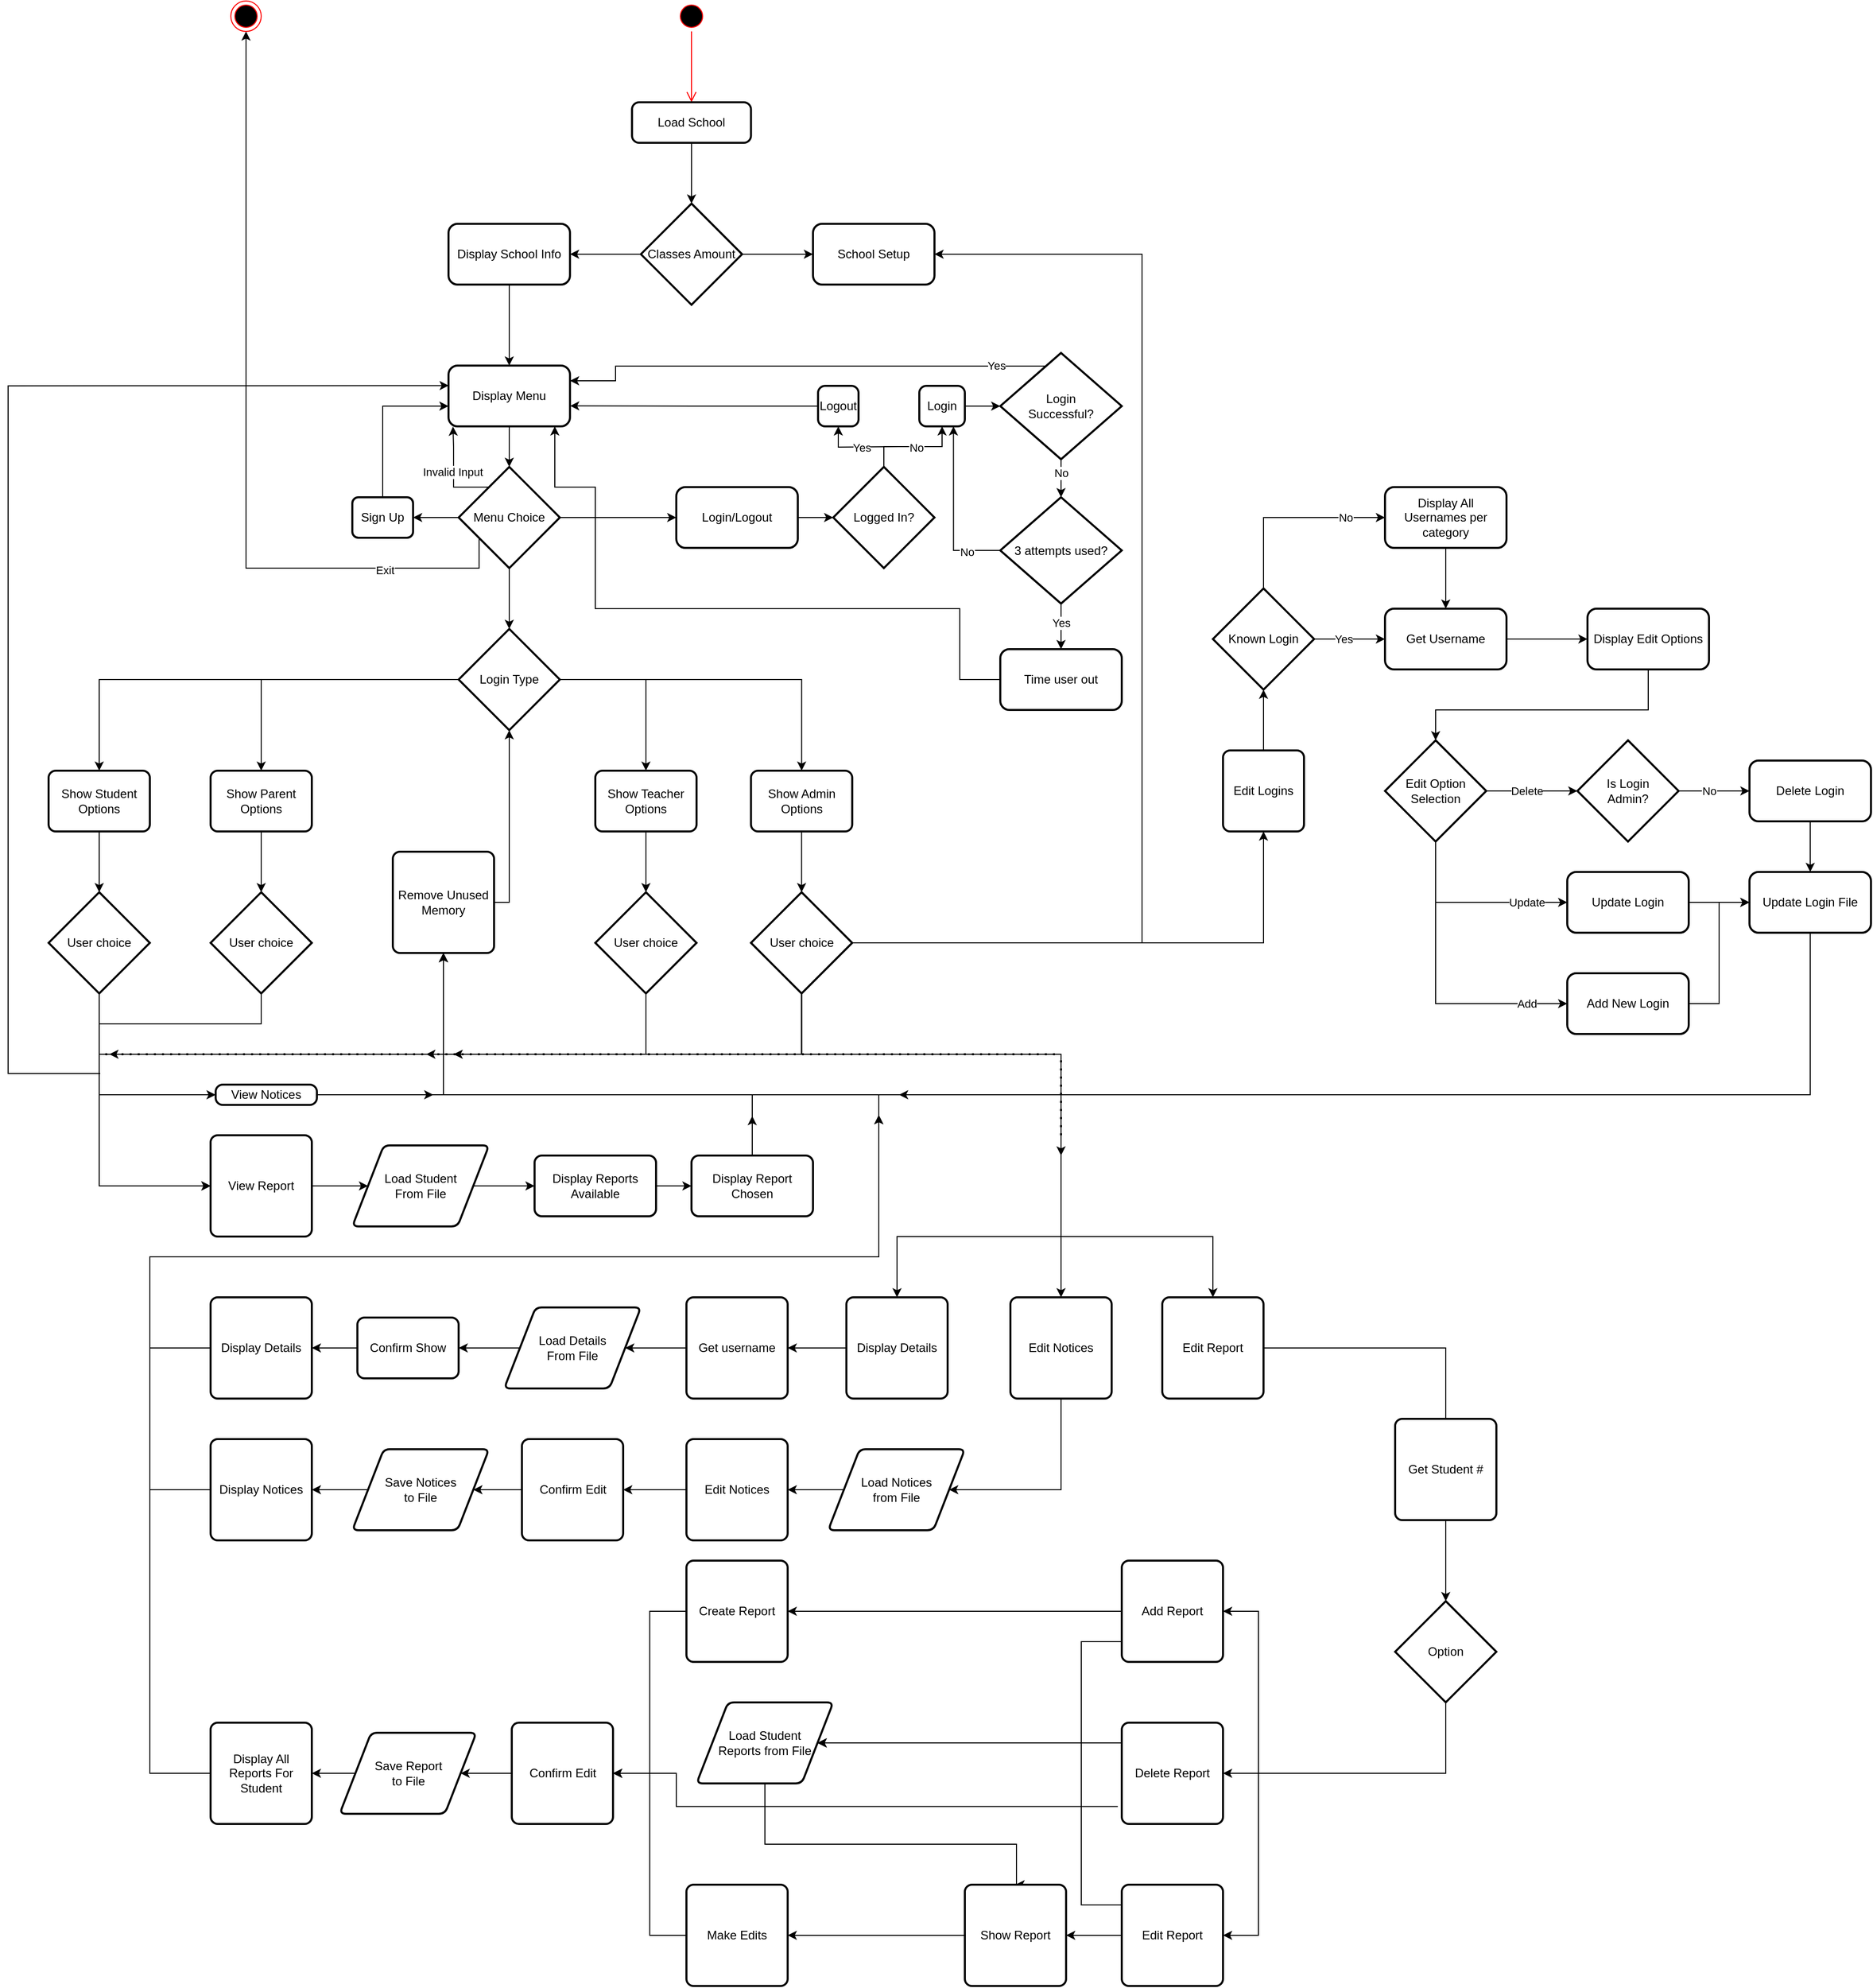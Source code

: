 <mxfile version="20.5.1" type="onedrive"><diagram id="ebyXvoWEdMBEh4PFlOzb" name="Page-1"><mxGraphModel grid="1" page="1" gridSize="20" guides="1" tooltips="1" connect="1" arrows="1" fold="1" pageScale="1" pageWidth="3200" pageHeight="1500" math="0" shadow="0"><root><mxCell id="0"/><mxCell id="1" parent="0"/><mxCell id="8QgjAkA3V1AIBD4dykiP-1" value="" style="ellipse;html=1;shape=startState;fillColor=#000000;strokeColor=#ff0000;" vertex="1" parent="1"><mxGeometry x="660" y="60" width="30" height="30" as="geometry"/></mxCell><mxCell id="8QgjAkA3V1AIBD4dykiP-2" value="" style="edgeStyle=orthogonalEdgeStyle;html=1;verticalAlign=bottom;endArrow=open;endSize=8;strokeColor=#ff0000;rounded=0;" edge="1" parent="1" source="8QgjAkA3V1AIBD4dykiP-1"><mxGeometry relative="1" as="geometry"><mxPoint x="675" y="160" as="targetPoint"/></mxGeometry></mxCell><mxCell id="8QgjAkA3V1AIBD4dykiP-75" value="" style="edgeStyle=orthogonalEdgeStyle;rounded=0;orthogonalLoop=1;jettySize=auto;html=1;" edge="1" parent="1" source="8QgjAkA3V1AIBD4dykiP-73" target="8QgjAkA3V1AIBD4dykiP-74"><mxGeometry relative="1" as="geometry"/></mxCell><mxCell id="8QgjAkA3V1AIBD4dykiP-73" value="Load School" style="rounded=1;whiteSpace=wrap;html=1;absoluteArcSize=1;arcSize=14;strokeWidth=2;" vertex="1" parent="1"><mxGeometry x="616.25" y="160" width="117.5" height="40" as="geometry"/></mxCell><mxCell id="8QgjAkA3V1AIBD4dykiP-77" value="" style="edgeStyle=orthogonalEdgeStyle;rounded=0;orthogonalLoop=1;jettySize=auto;html=1;" edge="1" parent="1" source="8QgjAkA3V1AIBD4dykiP-74" target="8QgjAkA3V1AIBD4dykiP-76"><mxGeometry relative="1" as="geometry"/></mxCell><mxCell id="8QgjAkA3V1AIBD4dykiP-79" value="" style="edgeStyle=orthogonalEdgeStyle;rounded=0;orthogonalLoop=1;jettySize=auto;html=1;" edge="1" parent="1" source="8QgjAkA3V1AIBD4dykiP-74" target="8QgjAkA3V1AIBD4dykiP-78"><mxGeometry relative="1" as="geometry"/></mxCell><mxCell id="8QgjAkA3V1AIBD4dykiP-74" value="Classes Amount" style="strokeWidth=2;html=1;shape=mxgraph.flowchart.decision;whiteSpace=wrap;" vertex="1" parent="1"><mxGeometry x="625" y="260" width="100" height="100" as="geometry"/></mxCell><mxCell id="8QgjAkA3V1AIBD4dykiP-76" value="School Setup" style="rounded=1;whiteSpace=wrap;html=1;fillColor=rgb(255, 255, 255);strokeColor=rgb(0, 0, 0);fontColor=rgb(0, 0, 0);strokeWidth=2;" vertex="1" parent="1"><mxGeometry x="795" y="280" width="120" height="60" as="geometry"/></mxCell><mxCell id="8QgjAkA3V1AIBD4dykiP-81" value="" style="edgeStyle=orthogonalEdgeStyle;rounded=0;orthogonalLoop=1;jettySize=auto;html=1;" edge="1" parent="1" source="8QgjAkA3V1AIBD4dykiP-78" target="8QgjAkA3V1AIBD4dykiP-80"><mxGeometry relative="1" as="geometry"/></mxCell><mxCell id="8QgjAkA3V1AIBD4dykiP-78" value="Display School Info" style="rounded=1;whiteSpace=wrap;html=1;fillColor=rgb(255, 255, 255);strokeColor=rgb(0, 0, 0);fontColor=rgb(0, 0, 0);strokeWidth=2;" vertex="1" parent="1"><mxGeometry x="435" y="280" width="120" height="60" as="geometry"/></mxCell><mxCell id="8QgjAkA3V1AIBD4dykiP-93" value="" style="edgeStyle=orthogonalEdgeStyle;rounded=0;orthogonalLoop=1;jettySize=auto;html=1;" edge="1" parent="1" source="8QgjAkA3V1AIBD4dykiP-80" target="8QgjAkA3V1AIBD4dykiP-92"><mxGeometry relative="1" as="geometry"/></mxCell><mxCell id="8QgjAkA3V1AIBD4dykiP-80" value="Display Menu" style="whiteSpace=wrap;html=1;fillColor=rgb(255, 255, 255);strokeColor=rgb(0, 0, 0);fontColor=rgb(0, 0, 0);rounded=1;strokeWidth=2;" vertex="1" parent="1"><mxGeometry x="435" y="420" width="120" height="60" as="geometry"/></mxCell><mxCell id="8QgjAkA3V1AIBD4dykiP-97" value="" style="edgeStyle=orthogonalEdgeStyle;rounded=0;orthogonalLoop=1;jettySize=auto;html=1;" edge="1" parent="1" source="8QgjAkA3V1AIBD4dykiP-92" target="8QgjAkA3V1AIBD4dykiP-96"><mxGeometry relative="1" as="geometry"/></mxCell><mxCell id="8QgjAkA3V1AIBD4dykiP-99" value="" style="edgeStyle=orthogonalEdgeStyle;rounded=0;orthogonalLoop=1;jettySize=auto;html=1;" edge="1" parent="1" source="8QgjAkA3V1AIBD4dykiP-92" target="8QgjAkA3V1AIBD4dykiP-98"><mxGeometry relative="1" as="geometry"/></mxCell><mxCell id="8QgjAkA3V1AIBD4dykiP-100" style="edgeStyle=orthogonalEdgeStyle;rounded=0;orthogonalLoop=1;jettySize=auto;html=1;exitX=0.301;exitY=0.212;exitDx=0;exitDy=0;exitPerimeter=0;entryX=0.037;entryY=1.004;entryDx=0;entryDy=0;entryPerimeter=0;" edge="1" parent="1" source="8QgjAkA3V1AIBD4dykiP-92" target="8QgjAkA3V1AIBD4dykiP-80"><mxGeometry relative="1" as="geometry"><mxPoint x="460" y="500" as="targetPoint"/><Array as="points"><mxPoint x="475" y="540"/><mxPoint x="440" y="540"/><mxPoint x="440" y="500"/><mxPoint x="439" y="500"/></Array></mxGeometry></mxCell><mxCell id="8QgjAkA3V1AIBD4dykiP-101" value="Invalid Input" style="edgeLabel;html=1;align=center;verticalAlign=middle;resizable=0;points=[];" connectable="0" vertex="1" parent="8QgjAkA3V1AIBD4dykiP-100"><mxGeometry x="0.07" y="1" relative="1" as="geometry"><mxPoint as="offset"/></mxGeometry></mxCell><mxCell id="8QgjAkA3V1AIBD4dykiP-105" value="" style="edgeStyle=orthogonalEdgeStyle;rounded=0;orthogonalLoop=1;jettySize=auto;html=1;" edge="1" parent="1" source="8QgjAkA3V1AIBD4dykiP-92" target="8QgjAkA3V1AIBD4dykiP-104"><mxGeometry relative="1" as="geometry"/></mxCell><mxCell id="8QgjAkA3V1AIBD4dykiP-304" style="edgeStyle=orthogonalEdgeStyle;rounded=0;orthogonalLoop=1;jettySize=auto;html=1;entryX=0.5;entryY=1;entryDx=0;entryDy=0;exitX=0.202;exitY=0.713;exitDx=0;exitDy=0;exitPerimeter=0;" edge="1" parent="1" source="8QgjAkA3V1AIBD4dykiP-92" target="8QgjAkA3V1AIBD4dykiP-303"><mxGeometry relative="1" as="geometry"><Array as="points"><mxPoint x="465" y="620"/><mxPoint x="235" y="620"/></Array></mxGeometry></mxCell><mxCell id="8QgjAkA3V1AIBD4dykiP-305" value="Exit" style="edgeLabel;html=1;align=center;verticalAlign=middle;resizable=0;points=[];" connectable="0" vertex="1" parent="8QgjAkA3V1AIBD4dykiP-304"><mxGeometry x="-0.689" y="2" relative="1" as="geometry"><mxPoint as="offset"/></mxGeometry></mxCell><mxCell id="8QgjAkA3V1AIBD4dykiP-92" value="Menu Choice" style="strokeWidth=2;html=1;shape=mxgraph.flowchart.decision;whiteSpace=wrap;" vertex="1" parent="1"><mxGeometry x="445" y="520" width="100" height="100" as="geometry"/></mxCell><mxCell id="8QgjAkA3V1AIBD4dykiP-102" style="edgeStyle=orthogonalEdgeStyle;rounded=0;orthogonalLoop=1;jettySize=auto;html=1;exitX=0.5;exitY=0;exitDx=0;exitDy=0;" edge="1" parent="1" source="8QgjAkA3V1AIBD4dykiP-96" target="8QgjAkA3V1AIBD4dykiP-80"><mxGeometry relative="1" as="geometry"><mxPoint x="360" y="540" as="sourcePoint"/><mxPoint x="380" y="460" as="targetPoint"/><Array as="points"><mxPoint x="370" y="460"/></Array></mxGeometry></mxCell><mxCell id="8QgjAkA3V1AIBD4dykiP-96" value="Sign Up" style="rounded=1;whiteSpace=wrap;html=1;fillColor=rgb(255, 255, 255);strokeColor=rgb(0, 0, 0);fontColor=rgb(0, 0, 0);strokeWidth=2;" vertex="1" parent="1"><mxGeometry x="340" y="550" width="60" height="40" as="geometry"/></mxCell><mxCell id="8QgjAkA3V1AIBD4dykiP-103" style="edgeStyle=orthogonalEdgeStyle;rounded=0;orthogonalLoop=1;jettySize=auto;html=1;entryX=0.5;entryY=1;entryDx=0;entryDy=0;exitX=0.5;exitY=0;exitDx=0;exitDy=0;exitPerimeter=0;" edge="1" parent="1" source="8QgjAkA3V1AIBD4dykiP-110" target="8QgjAkA3V1AIBD4dykiP-112"><mxGeometry relative="1" as="geometry"><Array as="points"><mxPoint x="865" y="500"/><mxPoint x="922" y="500"/></Array></mxGeometry></mxCell><mxCell id="8QgjAkA3V1AIBD4dykiP-116" value="No" style="edgeLabel;html=1;align=center;verticalAlign=middle;resizable=0;points=[];" connectable="0" vertex="1" parent="8QgjAkA3V1AIBD4dykiP-103"><mxGeometry x="0.057" y="-1" relative="1" as="geometry"><mxPoint as="offset"/></mxGeometry></mxCell><mxCell id="8QgjAkA3V1AIBD4dykiP-111" value="" style="edgeStyle=orthogonalEdgeStyle;rounded=0;orthogonalLoop=1;jettySize=auto;html=1;" edge="1" parent="1" source="8QgjAkA3V1AIBD4dykiP-98" target="8QgjAkA3V1AIBD4dykiP-110"><mxGeometry relative="1" as="geometry"/></mxCell><mxCell id="8QgjAkA3V1AIBD4dykiP-98" value="Login/Logout" style="rounded=1;whiteSpace=wrap;html=1;fillColor=rgb(255, 255, 255);strokeColor=rgb(0, 0, 0);fontColor=rgb(0, 0, 0);strokeWidth=2;" vertex="1" parent="1"><mxGeometry x="660" y="540" width="120" height="60" as="geometry"/></mxCell><mxCell id="8QgjAkA3V1AIBD4dykiP-139" style="edgeStyle=orthogonalEdgeStyle;rounded=0;orthogonalLoop=1;jettySize=auto;html=1;" edge="1" parent="1" source="8QgjAkA3V1AIBD4dykiP-104" target="8QgjAkA3V1AIBD4dykiP-106"><mxGeometry relative="1" as="geometry"/></mxCell><mxCell id="8QgjAkA3V1AIBD4dykiP-140" style="edgeStyle=orthogonalEdgeStyle;rounded=0;orthogonalLoop=1;jettySize=auto;html=1;" edge="1" parent="1" source="8QgjAkA3V1AIBD4dykiP-104" target="8QgjAkA3V1AIBD4dykiP-108"><mxGeometry relative="1" as="geometry"/></mxCell><mxCell id="8QgjAkA3V1AIBD4dykiP-141" style="edgeStyle=orthogonalEdgeStyle;rounded=0;orthogonalLoop=1;jettySize=auto;html=1;" edge="1" parent="1" source="8QgjAkA3V1AIBD4dykiP-104" target="8QgjAkA3V1AIBD4dykiP-107"><mxGeometry relative="1" as="geometry"/></mxCell><mxCell id="8QgjAkA3V1AIBD4dykiP-142" style="edgeStyle=orthogonalEdgeStyle;rounded=0;orthogonalLoop=1;jettySize=auto;html=1;" edge="1" parent="1" source="8QgjAkA3V1AIBD4dykiP-104" target="8QgjAkA3V1AIBD4dykiP-109"><mxGeometry relative="1" as="geometry"/></mxCell><mxCell id="8QgjAkA3V1AIBD4dykiP-104" value="Login Type" style="strokeWidth=2;html=1;shape=mxgraph.flowchart.decision;whiteSpace=wrap;" vertex="1" parent="1"><mxGeometry x="445" y="680" width="100" height="100" as="geometry"/></mxCell><mxCell id="8QgjAkA3V1AIBD4dykiP-150" value="" style="edgeStyle=orthogonalEdgeStyle;rounded=0;orthogonalLoop=1;jettySize=auto;html=1;" edge="1" parent="1" source="8QgjAkA3V1AIBD4dykiP-106" target="8QgjAkA3V1AIBD4dykiP-143"><mxGeometry relative="1" as="geometry"/></mxCell><mxCell id="8QgjAkA3V1AIBD4dykiP-106" value="Show Student&lt;br&gt;Options" style="rounded=1;whiteSpace=wrap;html=1;absoluteArcSize=1;arcSize=14;strokeWidth=2;" vertex="1" parent="1"><mxGeometry x="40" y="820" width="100" height="60" as="geometry"/></mxCell><mxCell id="8QgjAkA3V1AIBD4dykiP-148" value="" style="edgeStyle=orthogonalEdgeStyle;rounded=0;orthogonalLoop=1;jettySize=auto;html=1;" edge="1" parent="1" source="8QgjAkA3V1AIBD4dykiP-107" target="8QgjAkA3V1AIBD4dykiP-145"><mxGeometry relative="1" as="geometry"/></mxCell><mxCell id="8QgjAkA3V1AIBD4dykiP-107" value="Show Teacher Options" style="rounded=1;whiteSpace=wrap;html=1;absoluteArcSize=1;arcSize=14;strokeWidth=2;" vertex="1" parent="1"><mxGeometry x="580" y="820" width="100" height="60" as="geometry"/></mxCell><mxCell id="8QgjAkA3V1AIBD4dykiP-149" value="" style="edgeStyle=orthogonalEdgeStyle;rounded=0;orthogonalLoop=1;jettySize=auto;html=1;" edge="1" parent="1" source="8QgjAkA3V1AIBD4dykiP-108" target="8QgjAkA3V1AIBD4dykiP-144"><mxGeometry relative="1" as="geometry"/></mxCell><mxCell id="8QgjAkA3V1AIBD4dykiP-108" value="Show Parent Options" style="rounded=1;whiteSpace=wrap;html=1;absoluteArcSize=1;arcSize=14;strokeWidth=2;" vertex="1" parent="1"><mxGeometry x="200" y="820" width="100" height="60" as="geometry"/></mxCell><mxCell id="8QgjAkA3V1AIBD4dykiP-147" value="" style="edgeStyle=orthogonalEdgeStyle;rounded=0;orthogonalLoop=1;jettySize=auto;html=1;" edge="1" parent="1" source="8QgjAkA3V1AIBD4dykiP-109" target="8QgjAkA3V1AIBD4dykiP-146"><mxGeometry relative="1" as="geometry"/></mxCell><mxCell id="8QgjAkA3V1AIBD4dykiP-109" value="Show Admin&lt;br&gt;Options" style="rounded=1;whiteSpace=wrap;html=1;absoluteArcSize=1;arcSize=14;strokeWidth=2;" vertex="1" parent="1"><mxGeometry x="733.75" y="820" width="100" height="60" as="geometry"/></mxCell><mxCell id="8QgjAkA3V1AIBD4dykiP-110" value="Logged In?" style="strokeWidth=2;html=1;shape=mxgraph.flowchart.decision;whiteSpace=wrap;" vertex="1" parent="1"><mxGeometry x="815" y="520" width="100" height="100" as="geometry"/></mxCell><mxCell id="8QgjAkA3V1AIBD4dykiP-120" value="" style="edgeStyle=orthogonalEdgeStyle;rounded=0;orthogonalLoop=1;jettySize=auto;html=1;" edge="1" parent="1" source="8QgjAkA3V1AIBD4dykiP-112" target="8QgjAkA3V1AIBD4dykiP-119"><mxGeometry relative="1" as="geometry"/></mxCell><mxCell id="8QgjAkA3V1AIBD4dykiP-112" value="Login" style="rounded=1;whiteSpace=wrap;html=1;absoluteArcSize=1;arcSize=14;strokeWidth=2;" vertex="1" parent="1"><mxGeometry x="900" y="440" width="45" height="40" as="geometry"/></mxCell><mxCell id="8QgjAkA3V1AIBD4dykiP-118" style="edgeStyle=orthogonalEdgeStyle;rounded=0;orthogonalLoop=1;jettySize=auto;html=1;entryX=1.001;entryY=0.663;entryDx=0;entryDy=0;entryPerimeter=0;" edge="1" parent="1" source="8QgjAkA3V1AIBD4dykiP-113" target="8QgjAkA3V1AIBD4dykiP-80"><mxGeometry relative="1" as="geometry"/></mxCell><mxCell id="8QgjAkA3V1AIBD4dykiP-113" value="Logout" style="rounded=1;whiteSpace=wrap;html=1;absoluteArcSize=1;arcSize=14;strokeWidth=2;" vertex="1" parent="1"><mxGeometry x="800" y="440" width="40" height="40" as="geometry"/></mxCell><mxCell id="8QgjAkA3V1AIBD4dykiP-114" style="edgeStyle=orthogonalEdgeStyle;rounded=0;orthogonalLoop=1;jettySize=auto;html=1;entryX=0.5;entryY=1;entryDx=0;entryDy=0;" edge="1" parent="1" target="8QgjAkA3V1AIBD4dykiP-113"><mxGeometry relative="1" as="geometry"><mxPoint x="880" y="500" as="sourcePoint"/><mxPoint x="945" y="480.0" as="targetPoint"/><Array as="points"/></mxGeometry></mxCell><mxCell id="8QgjAkA3V1AIBD4dykiP-115" value="Yes" style="edgeLabel;html=1;align=center;verticalAlign=middle;resizable=0;points=[];" connectable="0" vertex="1" parent="8QgjAkA3V1AIBD4dykiP-114"><mxGeometry x="-0.079" relative="1" as="geometry"><mxPoint as="offset"/></mxGeometry></mxCell><mxCell id="8QgjAkA3V1AIBD4dykiP-124" style="edgeStyle=orthogonalEdgeStyle;rounded=0;orthogonalLoop=1;jettySize=auto;html=1;entryX=1;entryY=0.25;entryDx=0;entryDy=0;exitX=0.392;exitY=0.124;exitDx=0;exitDy=0;exitPerimeter=0;" edge="1" parent="1" source="8QgjAkA3V1AIBD4dykiP-119" target="8QgjAkA3V1AIBD4dykiP-80"><mxGeometry relative="1" as="geometry"><Array as="points"><mxPoint x="600" y="421"/><mxPoint x="600" y="435"/></Array></mxGeometry></mxCell><mxCell id="8QgjAkA3V1AIBD4dykiP-126" value="Yes" style="edgeLabel;html=1;align=center;verticalAlign=middle;resizable=0;points=[];" connectable="0" vertex="1" parent="8QgjAkA3V1AIBD4dykiP-124"><mxGeometry x="-0.791" y="-1" relative="1" as="geometry"><mxPoint as="offset"/></mxGeometry></mxCell><mxCell id="8QgjAkA3V1AIBD4dykiP-128" value="" style="edgeStyle=orthogonalEdgeStyle;rounded=0;orthogonalLoop=1;jettySize=auto;html=1;" edge="1" parent="1" source="8QgjAkA3V1AIBD4dykiP-119" target="8QgjAkA3V1AIBD4dykiP-127"><mxGeometry relative="1" as="geometry"><Array as="points"><mxPoint x="1040" y="520"/><mxPoint x="1040" y="520"/></Array></mxGeometry></mxCell><mxCell id="8QgjAkA3V1AIBD4dykiP-129" value="No" style="edgeLabel;html=1;align=center;verticalAlign=middle;resizable=0;points=[];" connectable="0" vertex="1" parent="8QgjAkA3V1AIBD4dykiP-128"><mxGeometry x="-0.278" relative="1" as="geometry"><mxPoint as="offset"/></mxGeometry></mxCell><mxCell id="8QgjAkA3V1AIBD4dykiP-119" value="Login &lt;br&gt;Successful?" style="strokeWidth=2;html=1;shape=mxgraph.flowchart.decision;whiteSpace=wrap;" vertex="1" parent="1"><mxGeometry x="980" y="407.5" width="120" height="105" as="geometry"/></mxCell><mxCell id="8QgjAkA3V1AIBD4dykiP-130" style="edgeStyle=orthogonalEdgeStyle;rounded=0;orthogonalLoop=1;jettySize=auto;html=1;entryX=0.75;entryY=1;entryDx=0;entryDy=0;" edge="1" parent="1" source="8QgjAkA3V1AIBD4dykiP-127" target="8QgjAkA3V1AIBD4dykiP-112"><mxGeometry relative="1" as="geometry"/></mxCell><mxCell id="8QgjAkA3V1AIBD4dykiP-132" value="No" style="edgeLabel;html=1;align=center;verticalAlign=middle;resizable=0;points=[];" connectable="0" vertex="1" parent="8QgjAkA3V1AIBD4dykiP-130"><mxGeometry x="-0.603" y="1" relative="1" as="geometry"><mxPoint as="offset"/></mxGeometry></mxCell><mxCell id="8QgjAkA3V1AIBD4dykiP-134" value="" style="edgeStyle=orthogonalEdgeStyle;rounded=0;orthogonalLoop=1;jettySize=auto;html=1;" edge="1" parent="1" source="8QgjAkA3V1AIBD4dykiP-127" target="8QgjAkA3V1AIBD4dykiP-133"><mxGeometry relative="1" as="geometry"><Array as="points"><mxPoint x="1040" y="700"/><mxPoint x="1040" y="700"/></Array></mxGeometry></mxCell><mxCell id="8QgjAkA3V1AIBD4dykiP-135" value="Yes" style="edgeLabel;html=1;align=center;verticalAlign=middle;resizable=0;points=[];" connectable="0" vertex="1" parent="8QgjAkA3V1AIBD4dykiP-134"><mxGeometry x="-0.18" relative="1" as="geometry"><mxPoint as="offset"/></mxGeometry></mxCell><mxCell id="8QgjAkA3V1AIBD4dykiP-127" value="3 attempts used?" style="strokeWidth=2;html=1;shape=mxgraph.flowchart.decision;whiteSpace=wrap;fillColor=rgb(255, 255, 255);strokeColor=rgb(0, 0, 0);fontColor=rgb(0, 0, 0);" vertex="1" parent="1"><mxGeometry x="980" y="550" width="120" height="105" as="geometry"/></mxCell><mxCell id="8QgjAkA3V1AIBD4dykiP-133" value="Time user out" style="rounded=1;whiteSpace=wrap;html=1;fillColor=rgb(255, 255, 255);strokeColor=rgb(0, 0, 0);fontColor=rgb(0, 0, 0);strokeWidth=2;" vertex="1" parent="1"><mxGeometry x="980" y="700" width="120" height="60" as="geometry"/></mxCell><mxCell id="8QgjAkA3V1AIBD4dykiP-138" style="edgeStyle=orthogonalEdgeStyle;rounded=0;orthogonalLoop=1;jettySize=auto;html=1;entryX=0.875;entryY=1;entryDx=0;entryDy=0;entryPerimeter=0;" edge="1" parent="1" source="8QgjAkA3V1AIBD4dykiP-133" target="8QgjAkA3V1AIBD4dykiP-80"><mxGeometry relative="1" as="geometry"><mxPoint x="980" y="730" as="sourcePoint"/><mxPoint x="540" y="480" as="targetPoint"/><Array as="points"><mxPoint x="940" y="730"/><mxPoint x="940" y="660"/><mxPoint x="580" y="660"/><mxPoint x="580" y="540"/><mxPoint x="540" y="540"/></Array></mxGeometry></mxCell><mxCell id="8QgjAkA3V1AIBD4dykiP-157" style="edgeStyle=orthogonalEdgeStyle;rounded=0;orthogonalLoop=1;jettySize=auto;html=1;entryX=0;entryY=0.5;entryDx=0;entryDy=0;" edge="1" parent="1" source="8QgjAkA3V1AIBD4dykiP-143" target="8QgjAkA3V1AIBD4dykiP-152"><mxGeometry relative="1" as="geometry"><Array as="points"><mxPoint x="90" y="1230"/></Array></mxGeometry></mxCell><mxCell id="8QgjAkA3V1AIBD4dykiP-143" value="User choice" style="strokeWidth=2;html=1;shape=mxgraph.flowchart.decision;whiteSpace=wrap;" vertex="1" parent="1"><mxGeometry x="40" y="940" width="100" height="100" as="geometry"/></mxCell><mxCell id="8QgjAkA3V1AIBD4dykiP-154" style="edgeStyle=orthogonalEdgeStyle;rounded=0;orthogonalLoop=1;jettySize=auto;html=1;entryX=0;entryY=0.5;entryDx=0;entryDy=0;exitX=0;exitY=0.5;exitDx=0;exitDy=0;startArrow=none;" edge="1" parent="1" source="8QgjAkA3V1AIBD4dykiP-152" target="8QgjAkA3V1AIBD4dykiP-151"><mxGeometry relative="1" as="geometry"><Array as="points"><mxPoint x="90" y="1230"/><mxPoint x="90" y="1140"/></Array></mxGeometry></mxCell><mxCell id="8QgjAkA3V1AIBD4dykiP-144" value="User choice" style="strokeWidth=2;html=1;shape=mxgraph.flowchart.decision;whiteSpace=wrap;" vertex="1" parent="1"><mxGeometry x="200" y="940" width="100" height="100" as="geometry"/></mxCell><mxCell id="8QgjAkA3V1AIBD4dykiP-160" style="edgeStyle=orthogonalEdgeStyle;rounded=0;orthogonalLoop=1;jettySize=auto;html=1;entryX=0;entryY=0.5;entryDx=0;entryDy=0;" edge="1" parent="1" source="8QgjAkA3V1AIBD4dykiP-145" target="8QgjAkA3V1AIBD4dykiP-152"><mxGeometry relative="1" as="geometry"><Array as="points"><mxPoint x="630" y="1100"/><mxPoint x="90" y="1100"/><mxPoint x="90" y="1230"/></Array></mxGeometry></mxCell><mxCell id="8QgjAkA3V1AIBD4dykiP-176" style="edgeStyle=orthogonalEdgeStyle;rounded=0;orthogonalLoop=1;jettySize=auto;html=1;" edge="1" parent="1" source="8QgjAkA3V1AIBD4dykiP-145"><mxGeometry relative="1" as="geometry"><mxPoint x="100" y="1100" as="targetPoint"/><Array as="points"><mxPoint x="630" y="1100"/><mxPoint x="100" y="1100"/></Array></mxGeometry></mxCell><mxCell id="8QgjAkA3V1AIBD4dykiP-280" style="edgeStyle=orthogonalEdgeStyle;rounded=0;orthogonalLoop=1;jettySize=auto;html=1;" edge="1" parent="1" source="8QgjAkA3V1AIBD4dykiP-145"><mxGeometry relative="1" as="geometry"><mxPoint x="1040" y="1200" as="targetPoint"/><Array as="points"><mxPoint x="630" y="1100"/><mxPoint x="1040" y="1100"/></Array></mxGeometry></mxCell><mxCell id="8QgjAkA3V1AIBD4dykiP-145" value="User choice" style="strokeWidth=2;html=1;shape=mxgraph.flowchart.decision;whiteSpace=wrap;" vertex="1" parent="1"><mxGeometry x="580" y="940" width="100" height="100" as="geometry"/></mxCell><mxCell id="8QgjAkA3V1AIBD4dykiP-161" style="edgeStyle=orthogonalEdgeStyle;rounded=0;orthogonalLoop=1;jettySize=auto;html=1;entryX=0;entryY=0.5;entryDx=0;entryDy=0;" edge="1" parent="1" source="8QgjAkA3V1AIBD4dykiP-146" target="8QgjAkA3V1AIBD4dykiP-152"><mxGeometry relative="1" as="geometry"><Array as="points"><mxPoint x="784" y="1100"/><mxPoint x="90" y="1100"/><mxPoint x="90" y="1230"/></Array></mxGeometry></mxCell><mxCell id="8QgjAkA3V1AIBD4dykiP-180" style="edgeStyle=orthogonalEdgeStyle;rounded=0;orthogonalLoop=1;jettySize=auto;html=1;entryX=1;entryY=0.5;entryDx=0;entryDy=0;" edge="1" parent="1" source="8QgjAkA3V1AIBD4dykiP-146" target="8QgjAkA3V1AIBD4dykiP-76"><mxGeometry relative="1" as="geometry"><mxPoint x="1360.091" y="870" as="targetPoint"/><Array as="points"><mxPoint x="1120" y="990"/><mxPoint x="1120" y="310"/></Array></mxGeometry></mxCell><mxCell id="8QgjAkA3V1AIBD4dykiP-182" style="edgeStyle=orthogonalEdgeStyle;rounded=0;orthogonalLoop=1;jettySize=auto;html=1;entryX=0.5;entryY=1;entryDx=0;entryDy=0;" edge="1" parent="1" source="8QgjAkA3V1AIBD4dykiP-146" target="8QgjAkA3V1AIBD4dykiP-183"><mxGeometry relative="1" as="geometry"><mxPoint x="1280" y="930" as="targetPoint"/></mxGeometry></mxCell><mxCell id="8QgjAkA3V1AIBD4dykiP-276" style="edgeStyle=orthogonalEdgeStyle;rounded=0;orthogonalLoop=1;jettySize=auto;html=1;" edge="1" parent="1" source="8QgjAkA3V1AIBD4dykiP-146" target="8QgjAkA3V1AIBD4dykiP-259"><mxGeometry relative="1" as="geometry"><Array as="points"><mxPoint x="784" y="1100"/><mxPoint x="1040" y="1100"/><mxPoint x="1040" y="1280"/><mxPoint x="878" y="1280"/></Array></mxGeometry></mxCell><mxCell id="8QgjAkA3V1AIBD4dykiP-277" style="edgeStyle=orthogonalEdgeStyle;rounded=0;orthogonalLoop=1;jettySize=auto;html=1;" edge="1" parent="1" source="8QgjAkA3V1AIBD4dykiP-146" target="8QgjAkA3V1AIBD4dykiP-272"><mxGeometry relative="1" as="geometry"><Array as="points"><mxPoint x="784" y="1100"/><mxPoint x="1040" y="1100"/></Array></mxGeometry></mxCell><mxCell id="8QgjAkA3V1AIBD4dykiP-278" style="edgeStyle=orthogonalEdgeStyle;rounded=0;orthogonalLoop=1;jettySize=auto;html=1;" edge="1" parent="1" source="8QgjAkA3V1AIBD4dykiP-146" target="8QgjAkA3V1AIBD4dykiP-275"><mxGeometry relative="1" as="geometry"><Array as="points"><mxPoint x="784" y="1100"/><mxPoint x="1040" y="1100"/><mxPoint x="1040" y="1280"/><mxPoint x="1190" y="1280"/></Array></mxGeometry></mxCell><mxCell id="8QgjAkA3V1AIBD4dykiP-146" value="User choice" style="strokeWidth=2;html=1;shape=mxgraph.flowchart.decision;whiteSpace=wrap;" vertex="1" parent="1"><mxGeometry x="733.75" y="940" width="100" height="100" as="geometry"/></mxCell><mxCell id="8QgjAkA3V1AIBD4dykiP-168" style="edgeStyle=orthogonalEdgeStyle;rounded=0;orthogonalLoop=1;jettySize=auto;html=1;entryX=0.5;entryY=1;entryDx=0;entryDy=0;" edge="1" parent="1" source="8QgjAkA3V1AIBD4dykiP-151" target="8QgjAkA3V1AIBD4dykiP-167"><mxGeometry relative="1" as="geometry"/></mxCell><mxCell id="8QgjAkA3V1AIBD4dykiP-217" style="edgeStyle=orthogonalEdgeStyle;rounded=0;orthogonalLoop=1;jettySize=auto;html=1;" edge="1" parent="1" source="8QgjAkA3V1AIBD4dykiP-151"><mxGeometry relative="1" as="geometry"><mxPoint x="420" y="1140" as="targetPoint"/></mxGeometry></mxCell><mxCell id="8QgjAkA3V1AIBD4dykiP-151" value="View Notices" style="rounded=1;whiteSpace=wrap;html=1;absoluteArcSize=1;arcSize=14;strokeWidth=2;" vertex="1" parent="1"><mxGeometry x="205" y="1130" width="100" height="20" as="geometry"/></mxCell><mxCell id="8QgjAkA3V1AIBD4dykiP-159" value="" style="edgeStyle=orthogonalEdgeStyle;rounded=0;orthogonalLoop=1;jettySize=auto;html=1;" edge="1" parent="1" source="8QgjAkA3V1AIBD4dykiP-152" target="8QgjAkA3V1AIBD4dykiP-158"><mxGeometry relative="1" as="geometry"/></mxCell><mxCell id="8QgjAkA3V1AIBD4dykiP-152" value="View Report" style="rounded=1;whiteSpace=wrap;html=1;absoluteArcSize=1;arcSize=14;strokeWidth=2;" vertex="1" parent="1"><mxGeometry x="200" y="1180" width="100" height="100" as="geometry"/></mxCell><mxCell id="8QgjAkA3V1AIBD4dykiP-156" value="" style="edgeStyle=orthogonalEdgeStyle;rounded=0;orthogonalLoop=1;jettySize=auto;html=1;entryX=0;entryY=0.5;entryDx=0;entryDy=0;exitX=0.5;exitY=1;exitDx=0;exitDy=0;exitPerimeter=0;endArrow=none;" edge="1" parent="1" source="8QgjAkA3V1AIBD4dykiP-144" target="8QgjAkA3V1AIBD4dykiP-151"><mxGeometry relative="1" as="geometry"><mxPoint x="250" y="1040" as="sourcePoint"/><mxPoint x="400" y="1170" as="targetPoint"/><Array as="points"><mxPoint x="250" y="1070"/><mxPoint x="90" y="1070"/><mxPoint x="90" y="1140"/><mxPoint x="200" y="1140"/></Array></mxGeometry></mxCell><mxCell id="8QgjAkA3V1AIBD4dykiP-163" value="" style="edgeStyle=orthogonalEdgeStyle;rounded=0;orthogonalLoop=1;jettySize=auto;html=1;" edge="1" parent="1" source="8QgjAkA3V1AIBD4dykiP-158" target="8QgjAkA3V1AIBD4dykiP-162"><mxGeometry relative="1" as="geometry"/></mxCell><mxCell id="8QgjAkA3V1AIBD4dykiP-158" value="Load Student &lt;br&gt;From File" style="shape=parallelogram;html=1;strokeWidth=2;perimeter=parallelogramPerimeter;whiteSpace=wrap;rounded=1;arcSize=12;size=0.23;" vertex="1" parent="1"><mxGeometry x="340" y="1190" width="135" height="80" as="geometry"/></mxCell><mxCell id="8QgjAkA3V1AIBD4dykiP-166" value="" style="edgeStyle=orthogonalEdgeStyle;rounded=0;orthogonalLoop=1;jettySize=auto;html=1;" edge="1" parent="1" source="8QgjAkA3V1AIBD4dykiP-162" target="8QgjAkA3V1AIBD4dykiP-165"><mxGeometry relative="1" as="geometry"/></mxCell><mxCell id="8QgjAkA3V1AIBD4dykiP-162" value="Display Reports&lt;br&gt;Available" style="whiteSpace=wrap;html=1;fillColor=rgb(255, 255, 255);strokeColor=rgb(0, 0, 0);fontColor=rgb(0, 0, 0);strokeWidth=2;rounded=1;arcSize=12;" vertex="1" parent="1"><mxGeometry x="520" y="1200" width="120" height="60" as="geometry"/></mxCell><mxCell id="8QgjAkA3V1AIBD4dykiP-169" style="edgeStyle=orthogonalEdgeStyle;rounded=0;orthogonalLoop=1;jettySize=auto;html=1;entryX=0.5;entryY=1;entryDx=0;entryDy=0;" edge="1" parent="1" source="8QgjAkA3V1AIBD4dykiP-165" target="8QgjAkA3V1AIBD4dykiP-167"><mxGeometry relative="1" as="geometry"><Array as="points"><mxPoint x="735" y="1140"/><mxPoint x="430" y="1140"/></Array></mxGeometry></mxCell><mxCell id="8QgjAkA3V1AIBD4dykiP-219" style="edgeStyle=orthogonalEdgeStyle;rounded=0;orthogonalLoop=1;jettySize=auto;html=1;" edge="1" parent="1" source="8QgjAkA3V1AIBD4dykiP-165"><mxGeometry relative="1" as="geometry"><mxPoint x="735" y="1161" as="targetPoint"/></mxGeometry></mxCell><mxCell id="8QgjAkA3V1AIBD4dykiP-165" value="Display Report Chosen" style="whiteSpace=wrap;html=1;fillColor=rgb(255, 255, 255);strokeColor=rgb(0, 0, 0);fontColor=rgb(0, 0, 0);strokeWidth=2;rounded=1;arcSize=12;" vertex="1" parent="1"><mxGeometry x="675" y="1200" width="120" height="60" as="geometry"/></mxCell><mxCell id="8QgjAkA3V1AIBD4dykiP-245" style="edgeStyle=orthogonalEdgeStyle;rounded=0;orthogonalLoop=1;jettySize=auto;html=1;entryX=0.5;entryY=1;entryDx=0;entryDy=0;entryPerimeter=0;" edge="1" parent="1" source="8QgjAkA3V1AIBD4dykiP-167" target="8QgjAkA3V1AIBD4dykiP-104"><mxGeometry relative="1" as="geometry"><Array as="points"><mxPoint x="495" y="950"/></Array></mxGeometry></mxCell><mxCell id="8QgjAkA3V1AIBD4dykiP-167" value="Remove Unused Memory" style="rounded=1;whiteSpace=wrap;html=1;absoluteArcSize=1;arcSize=14;strokeWidth=2;" vertex="1" parent="1"><mxGeometry x="380" y="900" width="100" height="100" as="geometry"/></mxCell><mxCell id="8QgjAkA3V1AIBD4dykiP-172" value="" style="endArrow=none;dashed=1;html=1;dashPattern=1 3;strokeWidth=2;rounded=0;" edge="1" parent="1"><mxGeometry width="50" height="50" relative="1" as="geometry"><mxPoint x="96" y="1100" as="sourcePoint"/><mxPoint x="1040" y="1100" as="targetPoint"/></mxGeometry></mxCell><mxCell id="8QgjAkA3V1AIBD4dykiP-173" value="" style="endArrow=classic;html=1;rounded=0;exitX=0.5;exitY=1;exitDx=0;exitDy=0;exitPerimeter=0;" edge="1" parent="1" source="8QgjAkA3V1AIBD4dykiP-145"><mxGeometry width="50" height="50" relative="1" as="geometry"><mxPoint x="540" y="1110" as="sourcePoint"/><mxPoint x="440" y="1100" as="targetPoint"/><Array as="points"><mxPoint x="630" y="1100"/></Array></mxGeometry></mxCell><mxCell id="8QgjAkA3V1AIBD4dykiP-174" value="" style="endArrow=classic;html=1;rounded=0;exitX=0.5;exitY=1;exitDx=0;exitDy=0;exitPerimeter=0;" edge="1" parent="1"><mxGeometry width="50" height="50" relative="1" as="geometry"><mxPoint x="630" y="1040" as="sourcePoint"/><mxPoint x="413" y="1100" as="targetPoint"/><Array as="points"><mxPoint x="630" y="1100"/></Array></mxGeometry></mxCell><mxCell id="8QgjAkA3V1AIBD4dykiP-178" value="" style="endArrow=none;html=1;rounded=0;" edge="1" parent="1"><mxGeometry width="50" height="50" relative="1" as="geometry"><mxPoint x="735" y="1140" as="sourcePoint"/><mxPoint x="860" y="1140" as="targetPoint"/></mxGeometry></mxCell><mxCell id="8QgjAkA3V1AIBD4dykiP-191" value="" style="edgeStyle=orthogonalEdgeStyle;rounded=0;orthogonalLoop=1;jettySize=auto;html=1;" edge="1" parent="1" source="8QgjAkA3V1AIBD4dykiP-183" target="8QgjAkA3V1AIBD4dykiP-190"><mxGeometry relative="1" as="geometry"/></mxCell><mxCell id="8QgjAkA3V1AIBD4dykiP-183" value="Edit Logins" style="rounded=1;whiteSpace=wrap;html=1;absoluteArcSize=1;arcSize=14;strokeWidth=2;" vertex="1" parent="1"><mxGeometry x="1200" y="800" width="80" height="80" as="geometry"/></mxCell><mxCell id="8QgjAkA3V1AIBD4dykiP-185" style="edgeStyle=orthogonalEdgeStyle;rounded=0;orthogonalLoop=1;jettySize=auto;html=1;entryX=0.5;entryY=1;entryDx=0;entryDy=0;" edge="1" parent="1" source="8QgjAkA3V1AIBD4dykiP-184" target="8QgjAkA3V1AIBD4dykiP-167"><mxGeometry relative="1" as="geometry"><Array as="points"><mxPoint x="140" y="1390"/><mxPoint x="140" y="1300"/><mxPoint x="860" y="1300"/><mxPoint x="860" y="1140"/><mxPoint x="430" y="1140"/></Array></mxGeometry></mxCell><mxCell id="8QgjAkA3V1AIBD4dykiP-184" value="Display Details" style="rounded=1;whiteSpace=wrap;html=1;absoluteArcSize=1;arcSize=14;strokeWidth=2;" vertex="1" parent="1"><mxGeometry x="200" y="1340" width="100" height="100" as="geometry"/></mxCell><mxCell id="8QgjAkA3V1AIBD4dykiP-229" style="edgeStyle=orthogonalEdgeStyle;rounded=0;orthogonalLoop=1;jettySize=auto;html=1;" edge="1" parent="1" source="8QgjAkA3V1AIBD4dykiP-186"><mxGeometry relative="1" as="geometry"><mxPoint x="860" y="1160" as="targetPoint"/><Array as="points"><mxPoint x="140" y="1530"/><mxPoint x="140" y="1300"/><mxPoint x="860" y="1300"/></Array></mxGeometry></mxCell><mxCell id="8QgjAkA3V1AIBD4dykiP-186" value="Display Notices" style="rounded=1;whiteSpace=wrap;html=1;absoluteArcSize=1;arcSize=14;strokeWidth=2;" vertex="1" parent="1"><mxGeometry x="200" y="1480" width="100" height="100" as="geometry"/></mxCell><mxCell id="8QgjAkA3V1AIBD4dykiP-227" style="edgeStyle=orthogonalEdgeStyle;rounded=0;orthogonalLoop=1;jettySize=auto;html=1;" edge="1" parent="1" source="8QgjAkA3V1AIBD4dykiP-188"><mxGeometry relative="1" as="geometry"><mxPoint x="860" y="1160" as="targetPoint"/><Array as="points"><mxPoint x="140" y="1810"/><mxPoint x="140" y="1300"/><mxPoint x="860" y="1300"/></Array></mxGeometry></mxCell><mxCell id="8QgjAkA3V1AIBD4dykiP-188" value="Display All Reports For Student" style="rounded=1;whiteSpace=wrap;html=1;absoluteArcSize=1;arcSize=14;strokeWidth=2;" vertex="1" parent="1"><mxGeometry x="200" y="1760" width="100" height="100" as="geometry"/></mxCell><mxCell id="8QgjAkA3V1AIBD4dykiP-193" value="" style="edgeStyle=orthogonalEdgeStyle;rounded=0;orthogonalLoop=1;jettySize=auto;html=1;" edge="1" parent="1" source="8QgjAkA3V1AIBD4dykiP-190" target="8QgjAkA3V1AIBD4dykiP-192"><mxGeometry relative="1" as="geometry"><Array as="points"><mxPoint x="1320" y="690"/><mxPoint x="1320" y="690"/></Array></mxGeometry></mxCell><mxCell id="8QgjAkA3V1AIBD4dykiP-197" value="Yes" style="edgeLabel;html=1;align=center;verticalAlign=middle;resizable=0;points=[];" connectable="0" vertex="1" parent="8QgjAkA3V1AIBD4dykiP-193"><mxGeometry x="-0.166" relative="1" as="geometry"><mxPoint as="offset"/></mxGeometry></mxCell><mxCell id="8QgjAkA3V1AIBD4dykiP-195" value="" style="edgeStyle=orthogonalEdgeStyle;rounded=0;orthogonalLoop=1;jettySize=auto;html=1;" edge="1" parent="1" source="8QgjAkA3V1AIBD4dykiP-190" target="8QgjAkA3V1AIBD4dykiP-194"><mxGeometry relative="1" as="geometry"><Array as="points"><mxPoint x="1240" y="570"/></Array></mxGeometry></mxCell><mxCell id="8QgjAkA3V1AIBD4dykiP-196" value="No" style="edgeLabel;html=1;align=center;verticalAlign=middle;resizable=0;points=[];" connectable="0" vertex="1" parent="8QgjAkA3V1AIBD4dykiP-195"><mxGeometry x="-0.006" y="1" relative="1" as="geometry"><mxPoint x="56" y="1" as="offset"/></mxGeometry></mxCell><mxCell id="8QgjAkA3V1AIBD4dykiP-190" value="Known Login" style="strokeWidth=2;html=1;shape=mxgraph.flowchart.decision;whiteSpace=wrap;" vertex="1" parent="1"><mxGeometry x="1190" y="640" width="100" height="100" as="geometry"/></mxCell><mxCell id="8QgjAkA3V1AIBD4dykiP-200" value="" style="edgeStyle=orthogonalEdgeStyle;rounded=0;orthogonalLoop=1;jettySize=auto;html=1;" edge="1" parent="1" source="8QgjAkA3V1AIBD4dykiP-192" target="8QgjAkA3V1AIBD4dykiP-199"><mxGeometry relative="1" as="geometry"/></mxCell><mxCell id="8QgjAkA3V1AIBD4dykiP-192" value="Get Username" style="rounded=1;whiteSpace=wrap;html=1;fillColor=rgb(255, 255, 255);strokeColor=rgb(0, 0, 0);fontColor=rgb(0, 0, 0);strokeWidth=2;" vertex="1" parent="1"><mxGeometry x="1360" y="660" width="120" height="60" as="geometry"/></mxCell><mxCell id="8QgjAkA3V1AIBD4dykiP-198" value="" style="edgeStyle=orthogonalEdgeStyle;rounded=0;orthogonalLoop=1;jettySize=auto;html=1;" edge="1" parent="1" source="8QgjAkA3V1AIBD4dykiP-194" target="8QgjAkA3V1AIBD4dykiP-192"><mxGeometry relative="1" as="geometry"/></mxCell><mxCell id="8QgjAkA3V1AIBD4dykiP-194" value="Display All&lt;br&gt;Usernames per category" style="rounded=1;whiteSpace=wrap;html=1;fillColor=rgb(255, 255, 255);strokeColor=rgb(0, 0, 0);fontColor=rgb(0, 0, 0);strokeWidth=2;" vertex="1" parent="1"><mxGeometry x="1360" y="540" width="120" height="60" as="geometry"/></mxCell><mxCell id="8QgjAkA3V1AIBD4dykiP-205" value="" style="edgeStyle=orthogonalEdgeStyle;rounded=0;orthogonalLoop=1;jettySize=auto;html=1;" edge="1" parent="1" source="8QgjAkA3V1AIBD4dykiP-199" target="8QgjAkA3V1AIBD4dykiP-203"><mxGeometry relative="1" as="geometry"><Array as="points"><mxPoint x="1620" y="760"/><mxPoint x="1410" y="760"/></Array></mxGeometry></mxCell><mxCell id="8QgjAkA3V1AIBD4dykiP-199" value="Display Edit Options" style="whiteSpace=wrap;html=1;fillColor=rgb(255, 255, 255);strokeColor=rgb(0, 0, 0);fontColor=rgb(0, 0, 0);rounded=1;strokeWidth=2;" vertex="1" parent="1"><mxGeometry x="1560" y="660" width="120" height="60" as="geometry"/></mxCell><mxCell id="8QgjAkA3V1AIBD4dykiP-211" value="" style="edgeStyle=orthogonalEdgeStyle;rounded=0;orthogonalLoop=1;jettySize=auto;html=1;" edge="1" parent="1" source="8QgjAkA3V1AIBD4dykiP-203" target="8QgjAkA3V1AIBD4dykiP-210"><mxGeometry relative="1" as="geometry"/></mxCell><mxCell id="8QgjAkA3V1AIBD4dykiP-233" value="Delete" style="edgeLabel;html=1;align=center;verticalAlign=middle;resizable=0;points=[];" connectable="0" vertex="1" parent="8QgjAkA3V1AIBD4dykiP-211"><mxGeometry x="-0.247" relative="1" as="geometry"><mxPoint x="6" as="offset"/></mxGeometry></mxCell><mxCell id="8QgjAkA3V1AIBD4dykiP-238" style="edgeStyle=orthogonalEdgeStyle;rounded=0;orthogonalLoop=1;jettySize=auto;html=1;entryX=0;entryY=0.5;entryDx=0;entryDy=0;" edge="1" parent="1" source="8QgjAkA3V1AIBD4dykiP-203" target="8QgjAkA3V1AIBD4dykiP-234"><mxGeometry relative="1" as="geometry"><Array as="points"><mxPoint x="1410" y="950"/></Array></mxGeometry></mxCell><mxCell id="8QgjAkA3V1AIBD4dykiP-240" value="Update" style="edgeLabel;html=1;align=center;verticalAlign=middle;resizable=0;points=[];" connectable="0" vertex="1" parent="8QgjAkA3V1AIBD4dykiP-238"><mxGeometry x="0.5" y="-1" relative="1" as="geometry"><mxPoint x="7" y="-1" as="offset"/></mxGeometry></mxCell><mxCell id="8QgjAkA3V1AIBD4dykiP-239" style="edgeStyle=orthogonalEdgeStyle;rounded=0;orthogonalLoop=1;jettySize=auto;html=1;entryX=0;entryY=0.5;entryDx=0;entryDy=0;" edge="1" parent="1" source="8QgjAkA3V1AIBD4dykiP-203" target="8QgjAkA3V1AIBD4dykiP-235"><mxGeometry relative="1" as="geometry"><Array as="points"><mxPoint x="1410" y="1050"/></Array></mxGeometry></mxCell><mxCell id="8QgjAkA3V1AIBD4dykiP-241" value="Add" style="edgeLabel;html=1;align=center;verticalAlign=middle;resizable=0;points=[];" connectable="0" vertex="1" parent="8QgjAkA3V1AIBD4dykiP-239"><mxGeometry x="0.672" y="2" relative="1" as="geometry"><mxPoint x="7" y="2" as="offset"/></mxGeometry></mxCell><mxCell id="8QgjAkA3V1AIBD4dykiP-203" value="Edit Option Selection" style="strokeWidth=2;html=1;shape=mxgraph.flowchart.decision;whiteSpace=wrap;" vertex="1" parent="1"><mxGeometry x="1360" y="790" width="100" height="100" as="geometry"/></mxCell><mxCell id="8QgjAkA3V1AIBD4dykiP-214" value="" style="edgeStyle=orthogonalEdgeStyle;rounded=0;orthogonalLoop=1;jettySize=auto;html=1;" edge="1" parent="1" source="8QgjAkA3V1AIBD4dykiP-206" target="8QgjAkA3V1AIBD4dykiP-213"><mxGeometry relative="1" as="geometry"/></mxCell><mxCell id="8QgjAkA3V1AIBD4dykiP-206" value="Delete Login" style="rounded=1;whiteSpace=wrap;html=1;fillColor=rgb(255, 255, 255);strokeColor=rgb(0, 0, 0);fontColor=rgb(0, 0, 0);strokeWidth=2;" vertex="1" parent="1"><mxGeometry x="1720" y="810" width="120" height="60" as="geometry"/></mxCell><mxCell id="8QgjAkA3V1AIBD4dykiP-212" style="edgeStyle=orthogonalEdgeStyle;rounded=0;orthogonalLoop=1;jettySize=auto;html=1;entryX=0;entryY=0.5;entryDx=0;entryDy=0;" edge="1" parent="1" source="8QgjAkA3V1AIBD4dykiP-210" target="8QgjAkA3V1AIBD4dykiP-206"><mxGeometry relative="1" as="geometry"/></mxCell><mxCell id="8QgjAkA3V1AIBD4dykiP-232" value="No" style="edgeLabel;html=1;align=center;verticalAlign=middle;resizable=0;points=[];" connectable="0" vertex="1" parent="8QgjAkA3V1AIBD4dykiP-212"><mxGeometry x="-0.259" y="-3" relative="1" as="geometry"><mxPoint x="4" y="-3" as="offset"/></mxGeometry></mxCell><mxCell id="8QgjAkA3V1AIBD4dykiP-210" value="Is Login&lt;br&gt;Admin?" style="strokeWidth=2;html=1;shape=mxgraph.flowchart.decision;whiteSpace=wrap;" vertex="1" parent="1"><mxGeometry x="1550" y="790" width="100" height="100" as="geometry"/></mxCell><mxCell id="8QgjAkA3V1AIBD4dykiP-215" style="edgeStyle=orthogonalEdgeStyle;rounded=0;orthogonalLoop=1;jettySize=auto;html=1;entryX=0.5;entryY=1;entryDx=0;entryDy=0;" edge="1" parent="1" source="8QgjAkA3V1AIBD4dykiP-213" target="8QgjAkA3V1AIBD4dykiP-167"><mxGeometry relative="1" as="geometry"><Array as="points"><mxPoint x="1780" y="1140"/><mxPoint x="430" y="1140"/></Array></mxGeometry></mxCell><mxCell id="8QgjAkA3V1AIBD4dykiP-213" value="Update Login File" style="whiteSpace=wrap;html=1;fillColor=rgb(255, 255, 255);strokeColor=rgb(0, 0, 0);fontColor=rgb(0, 0, 0);rounded=1;strokeWidth=2;" vertex="1" parent="1"><mxGeometry x="1720" y="920" width="120" height="60" as="geometry"/></mxCell><mxCell id="8QgjAkA3V1AIBD4dykiP-271" value="" style="edgeStyle=orthogonalEdgeStyle;rounded=0;orthogonalLoop=1;jettySize=auto;html=1;" edge="1" parent="1" source="8QgjAkA3V1AIBD4dykiP-222" target="8QgjAkA3V1AIBD4dykiP-269"><mxGeometry relative="1" as="geometry"/></mxCell><mxCell id="8QgjAkA3V1AIBD4dykiP-222" value="Confirm Edit" style="rounded=1;whiteSpace=wrap;html=1;absoluteArcSize=1;arcSize=14;strokeWidth=2;" vertex="1" parent="1"><mxGeometry x="497.5" y="1760" width="100" height="100" as="geometry"/></mxCell><mxCell id="8QgjAkA3V1AIBD4dykiP-253" value="" style="edgeStyle=orthogonalEdgeStyle;rounded=0;orthogonalLoop=1;jettySize=auto;html=1;" edge="1" parent="1" source="8QgjAkA3V1AIBD4dykiP-230" target="8QgjAkA3V1AIBD4dykiP-252"><mxGeometry relative="1" as="geometry"/></mxCell><mxCell id="8QgjAkA3V1AIBD4dykiP-230" value="Confirm Edit" style="rounded=1;whiteSpace=wrap;html=1;absoluteArcSize=1;arcSize=14;strokeWidth=2;" vertex="1" parent="1"><mxGeometry x="507.5" y="1480" width="100" height="100" as="geometry"/></mxCell><mxCell id="8QgjAkA3V1AIBD4dykiP-249" value="" style="edgeStyle=orthogonalEdgeStyle;rounded=0;orthogonalLoop=1;jettySize=auto;html=1;" edge="1" parent="1" source="8QgjAkA3V1AIBD4dykiP-231" target="8QgjAkA3V1AIBD4dykiP-184"><mxGeometry relative="1" as="geometry"/></mxCell><mxCell id="8QgjAkA3V1AIBD4dykiP-231" value="Confirm Show" style="rounded=1;whiteSpace=wrap;html=1;absoluteArcSize=1;arcSize=14;strokeWidth=2;" vertex="1" parent="1"><mxGeometry x="345" y="1360" width="100" height="60" as="geometry"/></mxCell><mxCell id="8QgjAkA3V1AIBD4dykiP-237" style="edgeStyle=orthogonalEdgeStyle;rounded=0;orthogonalLoop=1;jettySize=auto;html=1;entryX=0;entryY=0.5;entryDx=0;entryDy=0;" edge="1" parent="1" source="8QgjAkA3V1AIBD4dykiP-234" target="8QgjAkA3V1AIBD4dykiP-213"><mxGeometry relative="1" as="geometry"/></mxCell><mxCell id="8QgjAkA3V1AIBD4dykiP-234" value="Update Login" style="rounded=1;whiteSpace=wrap;html=1;fillColor=rgb(255, 255, 255);strokeColor=rgb(0, 0, 0);fontColor=rgb(0, 0, 0);strokeWidth=2;" vertex="1" parent="1"><mxGeometry x="1540" y="920" width="120" height="60" as="geometry"/></mxCell><mxCell id="8QgjAkA3V1AIBD4dykiP-236" style="edgeStyle=orthogonalEdgeStyle;rounded=0;orthogonalLoop=1;jettySize=auto;html=1;entryX=0;entryY=0.5;entryDx=0;entryDy=0;" edge="1" parent="1" source="8QgjAkA3V1AIBD4dykiP-235" target="8QgjAkA3V1AIBD4dykiP-213"><mxGeometry relative="1" as="geometry"/></mxCell><mxCell id="8QgjAkA3V1AIBD4dykiP-235" value="Add New Login" style="rounded=1;whiteSpace=wrap;html=1;fillColor=rgb(255, 255, 255);strokeColor=rgb(0, 0, 0);fontColor=rgb(0, 0, 0);strokeWidth=2;" vertex="1" parent="1"><mxGeometry x="1540" y="1020" width="120" height="60" as="geometry"/></mxCell><mxCell id="8QgjAkA3V1AIBD4dykiP-244" value="" style="endArrow=classic;html=1;rounded=0;exitX=0.5;exitY=1;exitDx=0;exitDy=0;" edge="1" parent="1" source="8QgjAkA3V1AIBD4dykiP-213"><mxGeometry width="50" height="50" relative="1" as="geometry"><mxPoint x="1180" y="1150" as="sourcePoint"/><mxPoint x="880" y="1140" as="targetPoint"/><Array as="points"><mxPoint x="1780" y="1140"/></Array></mxGeometry></mxCell><mxCell id="8QgjAkA3V1AIBD4dykiP-246" value="" style="endArrow=classic;html=1;rounded=0;entryX=0.002;entryY=0.329;entryDx=0;entryDy=0;entryPerimeter=0;" edge="1" parent="1" target="8QgjAkA3V1AIBD4dykiP-80"><mxGeometry width="50" height="50" relative="1" as="geometry"><mxPoint x="91" y="1119" as="sourcePoint"/><mxPoint x="130" y="1060" as="targetPoint"/><Array as="points"><mxPoint y="1119"/><mxPoint y="440"/></Array></mxGeometry></mxCell><mxCell id="8QgjAkA3V1AIBD4dykiP-248" value="" style="edgeStyle=orthogonalEdgeStyle;rounded=0;orthogonalLoop=1;jettySize=auto;html=1;" edge="1" parent="1" source="8QgjAkA3V1AIBD4dykiP-247" target="8QgjAkA3V1AIBD4dykiP-231"><mxGeometry relative="1" as="geometry"/></mxCell><mxCell id="8QgjAkA3V1AIBD4dykiP-247" value="Load Details&lt;br&gt;From File" style="shape=parallelogram;html=1;strokeWidth=2;perimeter=parallelogramPerimeter;whiteSpace=wrap;rounded=1;arcSize=12;size=0.23;" vertex="1" parent="1"><mxGeometry x="490" y="1350" width="135" height="80" as="geometry"/></mxCell><mxCell id="8QgjAkA3V1AIBD4dykiP-251" value="" style="edgeStyle=orthogonalEdgeStyle;rounded=0;orthogonalLoop=1;jettySize=auto;html=1;" edge="1" parent="1" source="8QgjAkA3V1AIBD4dykiP-250" target="8QgjAkA3V1AIBD4dykiP-247"><mxGeometry relative="1" as="geometry"/></mxCell><mxCell id="8QgjAkA3V1AIBD4dykiP-250" value="Get username" style="rounded=1;whiteSpace=wrap;html=1;absoluteArcSize=1;arcSize=14;strokeWidth=2;" vertex="1" parent="1"><mxGeometry x="670" y="1340" width="100" height="100" as="geometry"/></mxCell><mxCell id="8QgjAkA3V1AIBD4dykiP-254" value="" style="edgeStyle=orthogonalEdgeStyle;rounded=0;orthogonalLoop=1;jettySize=auto;html=1;" edge="1" parent="1" source="8QgjAkA3V1AIBD4dykiP-252" target="8QgjAkA3V1AIBD4dykiP-186"><mxGeometry relative="1" as="geometry"/></mxCell><mxCell id="8QgjAkA3V1AIBD4dykiP-252" value="Save Notices&lt;br&gt;to File" style="shape=parallelogram;html=1;strokeWidth=2;perimeter=parallelogramPerimeter;whiteSpace=wrap;rounded=1;arcSize=12;size=0.23;" vertex="1" parent="1"><mxGeometry x="340" y="1490" width="135" height="80" as="geometry"/></mxCell><mxCell id="8QgjAkA3V1AIBD4dykiP-257" value="" style="edgeStyle=orthogonalEdgeStyle;rounded=0;orthogonalLoop=1;jettySize=auto;html=1;" edge="1" parent="1" source="8QgjAkA3V1AIBD4dykiP-255" target="8QgjAkA3V1AIBD4dykiP-230"><mxGeometry relative="1" as="geometry"/></mxCell><mxCell id="8QgjAkA3V1AIBD4dykiP-255" value="Edit Notices" style="rounded=1;whiteSpace=wrap;html=1;absoluteArcSize=1;arcSize=14;strokeWidth=2;" vertex="1" parent="1"><mxGeometry x="670" y="1480" width="100" height="100" as="geometry"/></mxCell><mxCell id="8QgjAkA3V1AIBD4dykiP-258" value="" style="edgeStyle=orthogonalEdgeStyle;rounded=0;orthogonalLoop=1;jettySize=auto;html=1;" edge="1" parent="1" source="8QgjAkA3V1AIBD4dykiP-256" target="8QgjAkA3V1AIBD4dykiP-255"><mxGeometry relative="1" as="geometry"/></mxCell><mxCell id="8QgjAkA3V1AIBD4dykiP-256" value="Load Notices&lt;br&gt;from File" style="shape=parallelogram;html=1;strokeWidth=2;perimeter=parallelogramPerimeter;whiteSpace=wrap;rounded=1;arcSize=12;size=0.23;" vertex="1" parent="1"><mxGeometry x="810" y="1490" width="135" height="80" as="geometry"/></mxCell><mxCell id="8QgjAkA3V1AIBD4dykiP-260" value="" style="edgeStyle=orthogonalEdgeStyle;rounded=0;orthogonalLoop=1;jettySize=auto;html=1;" edge="1" parent="1" source="8QgjAkA3V1AIBD4dykiP-259" target="8QgjAkA3V1AIBD4dykiP-250"><mxGeometry relative="1" as="geometry"/></mxCell><mxCell id="8QgjAkA3V1AIBD4dykiP-259" value="Display Details" style="rounded=1;whiteSpace=wrap;html=1;absoluteArcSize=1;arcSize=14;strokeWidth=2;" vertex="1" parent="1"><mxGeometry x="828" y="1340" width="100" height="100" as="geometry"/></mxCell><mxCell id="8QgjAkA3V1AIBD4dykiP-261" style="edgeStyle=orthogonalEdgeStyle;rounded=0;orthogonalLoop=1;jettySize=auto;html=1;entryX=1;entryY=0.5;entryDx=0;entryDy=0;" edge="1" parent="1" source="8QgjAkA3V1AIBD4dykiP-262" target="8QgjAkA3V1AIBD4dykiP-222"><mxGeometry relative="1" as="geometry"><mxPoint x="570" y="1810" as="targetPoint"/></mxGeometry></mxCell><mxCell id="8QgjAkA3V1AIBD4dykiP-262" value="Create Report" style="rounded=1;whiteSpace=wrap;html=1;absoluteArcSize=1;arcSize=14;strokeWidth=2;" vertex="1" parent="1"><mxGeometry x="670" y="1600" width="100" height="100" as="geometry"/></mxCell><mxCell id="8QgjAkA3V1AIBD4dykiP-263" style="edgeStyle=orthogonalEdgeStyle;rounded=0;orthogonalLoop=1;jettySize=auto;html=1;entryX=1;entryY=0.5;entryDx=0;entryDy=0;" edge="1" parent="1" source="8QgjAkA3V1AIBD4dykiP-264" target="8QgjAkA3V1AIBD4dykiP-222"><mxGeometry relative="1" as="geometry"><mxPoint x="570" y="1810" as="targetPoint"/></mxGeometry></mxCell><mxCell id="8QgjAkA3V1AIBD4dykiP-264" value="Make Edits" style="rounded=1;whiteSpace=wrap;html=1;absoluteArcSize=1;arcSize=14;strokeWidth=2;" vertex="1" parent="1"><mxGeometry x="670" y="1920" width="100" height="100" as="geometry"/></mxCell><mxCell id="8QgjAkA3V1AIBD4dykiP-265" value="" style="edgeStyle=orthogonalEdgeStyle;rounded=0;orthogonalLoop=1;jettySize=auto;html=1;entryX=1;entryY=0.5;entryDx=0;entryDy=0;exitX=-0.039;exitY=0.827;exitDx=0;exitDy=0;exitPerimeter=0;" edge="1" parent="1" source="8QgjAkA3V1AIBD4dykiP-286" target="8QgjAkA3V1AIBD4dykiP-222"><mxGeometry relative="1" as="geometry"><mxPoint x="570" y="1810" as="targetPoint"/><mxPoint x="670" y="1810" as="sourcePoint"/><Array as="points"><mxPoint x="660" y="1843"/><mxPoint x="660" y="1810"/></Array></mxGeometry></mxCell><mxCell id="8QgjAkA3V1AIBD4dykiP-270" value="" style="edgeStyle=orthogonalEdgeStyle;rounded=0;orthogonalLoop=1;jettySize=auto;html=1;" edge="1" parent="1" source="8QgjAkA3V1AIBD4dykiP-269" target="8QgjAkA3V1AIBD4dykiP-188"><mxGeometry relative="1" as="geometry"/></mxCell><mxCell id="8QgjAkA3V1AIBD4dykiP-269" value="Save Report&lt;br&gt;to File" style="shape=parallelogram;html=1;strokeWidth=2;perimeter=parallelogramPerimeter;whiteSpace=wrap;rounded=1;arcSize=12;size=0.23;" vertex="1" parent="1"><mxGeometry x="327.5" y="1770" width="135" height="80" as="geometry"/></mxCell><mxCell id="8QgjAkA3V1AIBD4dykiP-273" value="" style="edgeStyle=orthogonalEdgeStyle;rounded=0;orthogonalLoop=1;jettySize=auto;html=1;" edge="1" parent="1" source="8QgjAkA3V1AIBD4dykiP-272" target="8QgjAkA3V1AIBD4dykiP-256"><mxGeometry relative="1" as="geometry"><Array as="points"><mxPoint x="1040" y="1530"/></Array></mxGeometry></mxCell><mxCell id="8QgjAkA3V1AIBD4dykiP-272" value="Edit Notices" style="rounded=1;whiteSpace=wrap;html=1;absoluteArcSize=1;arcSize=14;strokeWidth=2;" vertex="1" parent="1"><mxGeometry x="990" y="1340" width="100" height="100" as="geometry"/></mxCell><mxCell id="8QgjAkA3V1AIBD4dykiP-283" style="edgeStyle=orthogonalEdgeStyle;rounded=0;orthogonalLoop=1;jettySize=auto;html=1;" edge="1" parent="1" source="8QgjAkA3V1AIBD4dykiP-275" target="8QgjAkA3V1AIBD4dykiP-284"><mxGeometry relative="1" as="geometry"><mxPoint x="1190" y="1760" as="targetPoint"/></mxGeometry></mxCell><mxCell id="8QgjAkA3V1AIBD4dykiP-275" value="Edit Report" style="rounded=1;whiteSpace=wrap;html=1;absoluteArcSize=1;arcSize=14;strokeWidth=2;" vertex="1" parent="1"><mxGeometry x="1140" y="1340" width="100" height="100" as="geometry"/></mxCell><mxCell id="8QgjAkA3V1AIBD4dykiP-281" value="" style="endArrow=none;dashed=1;html=1;dashPattern=1 3;strokeWidth=2;rounded=0;" edge="1" parent="1"><mxGeometry width="50" height="50" relative="1" as="geometry"><mxPoint x="1040" y="1180" as="sourcePoint"/><mxPoint x="1040" y="1100" as="targetPoint"/></mxGeometry></mxCell><mxCell id="8QgjAkA3V1AIBD4dykiP-288" style="edgeStyle=orthogonalEdgeStyle;rounded=0;orthogonalLoop=1;jettySize=auto;html=1;entryX=1;entryY=0.5;entryDx=0;entryDy=0;" edge="1" parent="1" source="8QgjAkA3V1AIBD4dykiP-284" target="8QgjAkA3V1AIBD4dykiP-287"><mxGeometry relative="1" as="geometry"><Array as="points"><mxPoint x="1420" y="1810"/><mxPoint x="1235" y="1810"/><mxPoint x="1235" y="1970"/></Array></mxGeometry></mxCell><mxCell id="8QgjAkA3V1AIBD4dykiP-289" value="" style="edgeStyle=orthogonalEdgeStyle;rounded=0;orthogonalLoop=1;jettySize=auto;html=1;" edge="1" parent="1" source="8QgjAkA3V1AIBD4dykiP-284" target="8QgjAkA3V1AIBD4dykiP-286"><mxGeometry relative="1" as="geometry"><Array as="points"><mxPoint x="1420" y="1810"/></Array></mxGeometry></mxCell><mxCell id="8QgjAkA3V1AIBD4dykiP-290" style="edgeStyle=orthogonalEdgeStyle;rounded=0;orthogonalLoop=1;jettySize=auto;html=1;entryX=1;entryY=0.5;entryDx=0;entryDy=0;" edge="1" parent="1" source="8QgjAkA3V1AIBD4dykiP-284" target="8QgjAkA3V1AIBD4dykiP-285"><mxGeometry relative="1" as="geometry"><Array as="points"><mxPoint x="1420" y="1810"/><mxPoint x="1235" y="1810"/><mxPoint x="1235" y="1650"/></Array></mxGeometry></mxCell><mxCell id="8QgjAkA3V1AIBD4dykiP-284" value="Option" style="strokeWidth=2;html=1;shape=mxgraph.flowchart.decision;whiteSpace=wrap;" vertex="1" parent="1"><mxGeometry x="1370" y="1640" width="100" height="100" as="geometry"/></mxCell><mxCell id="8QgjAkA3V1AIBD4dykiP-294" style="edgeStyle=orthogonalEdgeStyle;rounded=0;orthogonalLoop=1;jettySize=auto;html=1;" edge="1" parent="1" source="8QgjAkA3V1AIBD4dykiP-285" target="8QgjAkA3V1AIBD4dykiP-292"><mxGeometry relative="1" as="geometry"><Array as="points"><mxPoint x="1060" y="1680"/><mxPoint x="1060" y="1780"/></Array></mxGeometry></mxCell><mxCell id="8QgjAkA3V1AIBD4dykiP-301" style="edgeStyle=orthogonalEdgeStyle;rounded=0;orthogonalLoop=1;jettySize=auto;html=1;entryX=1;entryY=0.5;entryDx=0;entryDy=0;" edge="1" parent="1" source="8QgjAkA3V1AIBD4dykiP-285" target="8QgjAkA3V1AIBD4dykiP-262"><mxGeometry relative="1" as="geometry"/></mxCell><mxCell id="8QgjAkA3V1AIBD4dykiP-285" value="Add Report" style="rounded=1;whiteSpace=wrap;html=1;absoluteArcSize=1;arcSize=14;strokeWidth=2;" vertex="1" parent="1"><mxGeometry x="1100" y="1600" width="100" height="100" as="geometry"/></mxCell><mxCell id="8QgjAkA3V1AIBD4dykiP-293" value="" style="edgeStyle=orthogonalEdgeStyle;rounded=0;orthogonalLoop=1;jettySize=auto;html=1;" edge="1" parent="1" source="8QgjAkA3V1AIBD4dykiP-286" target="8QgjAkA3V1AIBD4dykiP-292"><mxGeometry relative="1" as="geometry"><Array as="points"><mxPoint x="1040" y="1780"/><mxPoint x="1040" y="1780"/></Array></mxGeometry></mxCell><mxCell id="8QgjAkA3V1AIBD4dykiP-286" value="Delete Report" style="rounded=1;whiteSpace=wrap;html=1;absoluteArcSize=1;arcSize=14;strokeWidth=2;" vertex="1" parent="1"><mxGeometry x="1100" y="1760" width="100" height="100" as="geometry"/></mxCell><mxCell id="8QgjAkA3V1AIBD4dykiP-295" style="edgeStyle=orthogonalEdgeStyle;rounded=0;orthogonalLoop=1;jettySize=auto;html=1;" edge="1" parent="1" source="8QgjAkA3V1AIBD4dykiP-287" target="8QgjAkA3V1AIBD4dykiP-292"><mxGeometry relative="1" as="geometry"><Array as="points"><mxPoint x="1060" y="1940"/><mxPoint x="1060" y="1780"/></Array></mxGeometry></mxCell><mxCell id="8QgjAkA3V1AIBD4dykiP-299" value="" style="edgeStyle=orthogonalEdgeStyle;rounded=0;orthogonalLoop=1;jettySize=auto;html=1;" edge="1" parent="1" source="8QgjAkA3V1AIBD4dykiP-287" target="8QgjAkA3V1AIBD4dykiP-298"><mxGeometry relative="1" as="geometry"/></mxCell><mxCell id="8QgjAkA3V1AIBD4dykiP-287" value="Edit Report" style="rounded=1;whiteSpace=wrap;html=1;absoluteArcSize=1;arcSize=14;strokeWidth=2;" vertex="1" parent="1"><mxGeometry x="1100" y="1920" width="100" height="100" as="geometry"/></mxCell><mxCell id="8QgjAkA3V1AIBD4dykiP-297" style="edgeStyle=orthogonalEdgeStyle;rounded=0;orthogonalLoop=1;jettySize=auto;html=1;entryX=0.5;entryY=0;entryDx=0;entryDy=0;" edge="1" parent="1" source="8QgjAkA3V1AIBD4dykiP-292" target="8QgjAkA3V1AIBD4dykiP-298"><mxGeometry relative="1" as="geometry"><mxPoint x="996.053" y="1940" as="targetPoint"/><Array as="points"><mxPoint x="748" y="1880"/><mxPoint x="996" y="1880"/><mxPoint x="996" y="1920"/></Array></mxGeometry></mxCell><mxCell id="8QgjAkA3V1AIBD4dykiP-292" value="Load Student&lt;br&gt;Reports from File" style="shape=parallelogram;html=1;strokeWidth=2;perimeter=parallelogramPerimeter;whiteSpace=wrap;rounded=1;arcSize=12;size=0.23;" vertex="1" parent="1"><mxGeometry x="680" y="1740" width="135" height="80" as="geometry"/></mxCell><mxCell id="8QgjAkA3V1AIBD4dykiP-300" style="edgeStyle=orthogonalEdgeStyle;rounded=0;orthogonalLoop=1;jettySize=auto;html=1;entryX=1;entryY=0.5;entryDx=0;entryDy=0;" edge="1" parent="1" source="8QgjAkA3V1AIBD4dykiP-298" target="8QgjAkA3V1AIBD4dykiP-264"><mxGeometry relative="1" as="geometry"/></mxCell><mxCell id="8QgjAkA3V1AIBD4dykiP-298" value="Show Report" style="rounded=1;whiteSpace=wrap;html=1;absoluteArcSize=1;arcSize=14;strokeWidth=2;" vertex="1" parent="1"><mxGeometry x="945" y="1920" width="100" height="100" as="geometry"/></mxCell><mxCell id="8QgjAkA3V1AIBD4dykiP-302" value="Get Student #" style="rounded=1;whiteSpace=wrap;html=1;absoluteArcSize=1;arcSize=14;strokeWidth=2;" vertex="1" parent="1"><mxGeometry x="1370" y="1460" width="100" height="100" as="geometry"/></mxCell><mxCell id="8QgjAkA3V1AIBD4dykiP-303" value="" style="ellipse;html=1;shape=endState;fillColor=#000000;strokeColor=#ff0000;" vertex="1" parent="1"><mxGeometry x="220" y="60" width="30" height="30" as="geometry"/></mxCell></root></mxGraphModel></diagram></mxfile>